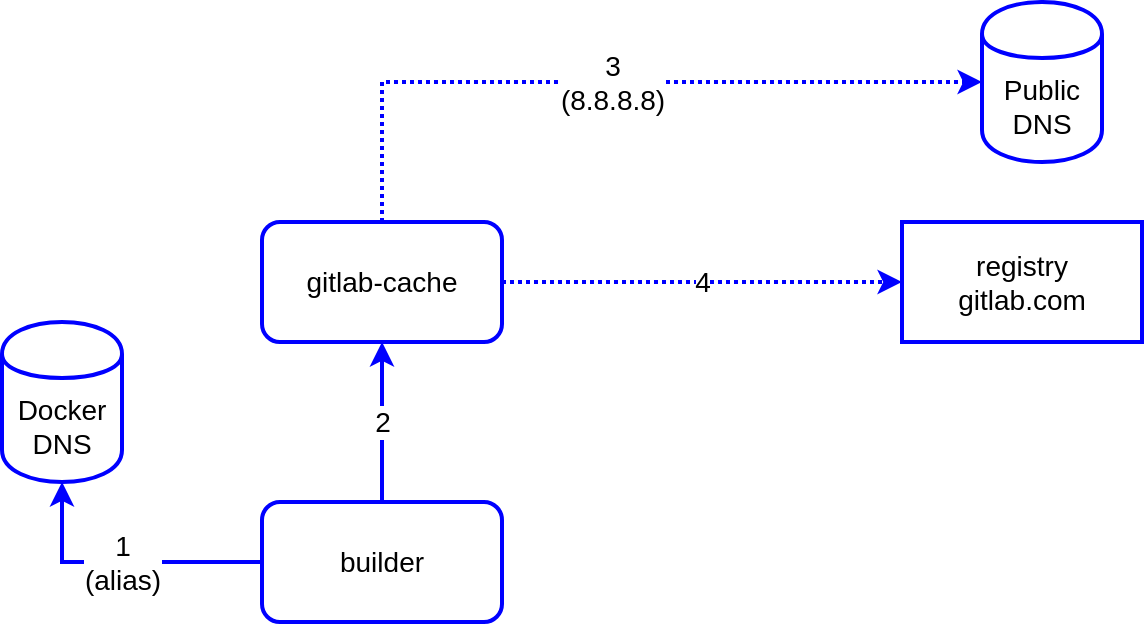 <mxfile version="13.0.7" type="device"><diagram id="rpEmydOzAWB351f1w1YE" name="Page-1"><mxGraphModel dx="1422" dy="742" grid="1" gridSize="10" guides="1" tooltips="1" connect="1" arrows="1" fold="1" page="1" pageScale="1" pageWidth="850" pageHeight="1100" math="0" shadow="0"><root><mxCell id="0"/><mxCell id="1" parent="0"/><mxCell id="TG_Y6wyqvb7XcM5WpTVp-5" value="4" style="edgeStyle=orthogonalEdgeStyle;rounded=0;orthogonalLoop=1;jettySize=auto;html=1;exitX=1;exitY=0.5;exitDx=0;exitDy=0;entryX=0;entryY=0.5;entryDx=0;entryDy=0;strokeColor=#0000FF;strokeWidth=2;fontSize=14;dashed=1;dashPattern=1 1;" edge="1" parent="1" source="TG_Y6wyqvb7XcM5WpTVp-1" target="TG_Y6wyqvb7XcM5WpTVp-3"><mxGeometry relative="1" as="geometry"><mxPoint x="550" y="270" as="targetPoint"/></mxGeometry></mxCell><mxCell id="TG_Y6wyqvb7XcM5WpTVp-9" value="&lt;div&gt;3&lt;/div&gt;&lt;div&gt;(8.8.8.8)&lt;/div&gt;" style="edgeStyle=orthogonalEdgeStyle;rounded=0;orthogonalLoop=1;jettySize=auto;html=1;exitX=0.5;exitY=0;exitDx=0;exitDy=0;entryX=0;entryY=0.5;entryDx=0;entryDy=0;strokeColor=#0000FF;strokeWidth=2;fontSize=14;dashed=1;dashPattern=1 1;" edge="1" parent="1" source="TG_Y6wyqvb7XcM5WpTVp-1" target="TG_Y6wyqvb7XcM5WpTVp-7"><mxGeometry relative="1" as="geometry"/></mxCell><mxCell id="TG_Y6wyqvb7XcM5WpTVp-1" value="gitlab-cache" style="rounded=1;whiteSpace=wrap;html=1;strokeColor=#0000FF;strokeWidth=2;fontSize=14;" vertex="1" parent="1"><mxGeometry x="240" y="240" width="120" height="60" as="geometry"/></mxCell><mxCell id="TG_Y6wyqvb7XcM5WpTVp-4" value="2" style="edgeStyle=orthogonalEdgeStyle;rounded=0;orthogonalLoop=1;jettySize=auto;html=1;exitX=0.5;exitY=0;exitDx=0;exitDy=0;entryX=0.5;entryY=1;entryDx=0;entryDy=0;strokeColor=#0000FF;strokeWidth=2;fontSize=14;" edge="1" parent="1" source="TG_Y6wyqvb7XcM5WpTVp-2" target="TG_Y6wyqvb7XcM5WpTVp-1"><mxGeometry relative="1" as="geometry"/></mxCell><mxCell id="TG_Y6wyqvb7XcM5WpTVp-8" value="&lt;div&gt;1&lt;/div&gt;&lt;div&gt;(alias)&lt;/div&gt;" style="edgeStyle=orthogonalEdgeStyle;rounded=0;orthogonalLoop=1;jettySize=auto;html=1;exitX=0;exitY=0.5;exitDx=0;exitDy=0;entryX=0.5;entryY=1;entryDx=0;entryDy=0;strokeColor=#0000FF;strokeWidth=2;fontSize=14;" edge="1" parent="1" source="TG_Y6wyqvb7XcM5WpTVp-2" target="TG_Y6wyqvb7XcM5WpTVp-6"><mxGeometry relative="1" as="geometry"/></mxCell><mxCell id="TG_Y6wyqvb7XcM5WpTVp-2" value="builder" style="rounded=1;whiteSpace=wrap;html=1;strokeColor=#0000FF;strokeWidth=2;fontSize=14;" vertex="1" parent="1"><mxGeometry x="240" y="380" width="120" height="60" as="geometry"/></mxCell><mxCell id="TG_Y6wyqvb7XcM5WpTVp-3" value="&lt;div&gt;registry&lt;/div&gt;&lt;div&gt;gitlab.com&lt;/div&gt;" style="rounded=0;whiteSpace=wrap;html=1;strokeColor=#0000FF;strokeWidth=2;fontSize=14;" vertex="1" parent="1"><mxGeometry x="560" y="240" width="120" height="60" as="geometry"/></mxCell><mxCell id="TG_Y6wyqvb7XcM5WpTVp-6" value="Docker DNS" style="shape=cylinder;whiteSpace=wrap;html=1;boundedLbl=1;backgroundOutline=1;strokeColor=#0000FF;strokeWidth=2;fontSize=14;" vertex="1" parent="1"><mxGeometry x="110" y="290" width="60" height="80" as="geometry"/></mxCell><mxCell id="TG_Y6wyqvb7XcM5WpTVp-7" value="Public DNS" style="shape=cylinder;whiteSpace=wrap;html=1;boundedLbl=1;backgroundOutline=1;strokeColor=#0000FF;strokeWidth=2;fontSize=14;" vertex="1" parent="1"><mxGeometry x="600" y="130" width="60" height="80" as="geometry"/></mxCell></root></mxGraphModel></diagram></mxfile>
